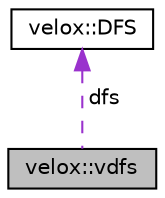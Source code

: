 digraph "velox::vdfs"
{
  edge [fontname="Helvetica",fontsize="10",labelfontname="Helvetica",labelfontsize="10"];
  node [fontname="Helvetica",fontsize="10",shape=record];
  Node1 [label="velox::vdfs",height=0.2,width=0.4,color="black", fillcolor="grey75", style="filled" fontcolor="black"];
  Node2 -> Node1 [dir="back",color="darkorchid3",fontsize="10",style="dashed",label=" dfs" ,fontname="Helvetica"];
  Node2 [label="velox::DFS",height=0.2,width=0.4,color="black", fillcolor="white", style="filled",URL="$classvelox_1_1DFS.html"];
}

